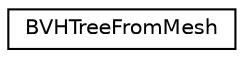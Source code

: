 digraph G
{
  edge [fontname="Helvetica",fontsize="10",labelfontname="Helvetica",labelfontsize="10"];
  node [fontname="Helvetica",fontsize="10",shape=record];
  rankdir=LR;
  Node1 [label="BVHTreeFromMesh",height=0.2,width=0.4,color="black", fillcolor="white", style="filled",URL="$d2/d80/structBVHTreeFromMesh.html"];
}
